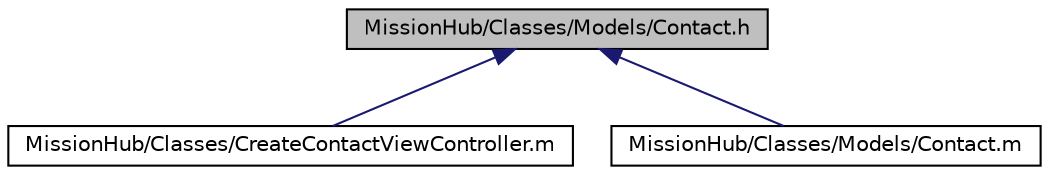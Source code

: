 digraph G
{
  edge [fontname="Helvetica",fontsize="10",labelfontname="Helvetica",labelfontsize="10"];
  node [fontname="Helvetica",fontsize="10",shape=record];
  Node1 [label="MissionHub/Classes/Models/Contact.h",height=0.2,width=0.4,color="black", fillcolor="grey75", style="filled" fontcolor="black"];
  Node1 -> Node2 [dir="back",color="midnightblue",fontsize="10",style="solid",fontname="Helvetica"];
  Node2 [label="MissionHub/Classes/CreateContactViewController.m",height=0.2,width=0.4,color="black", fillcolor="white", style="filled",URL="$_create_contact_view_controller_8m.html"];
  Node1 -> Node3 [dir="back",color="midnightblue",fontsize="10",style="solid",fontname="Helvetica"];
  Node3 [label="MissionHub/Classes/Models/Contact.m",height=0.2,width=0.4,color="black", fillcolor="white", style="filled",URL="$_contact_8m.html"];
}
